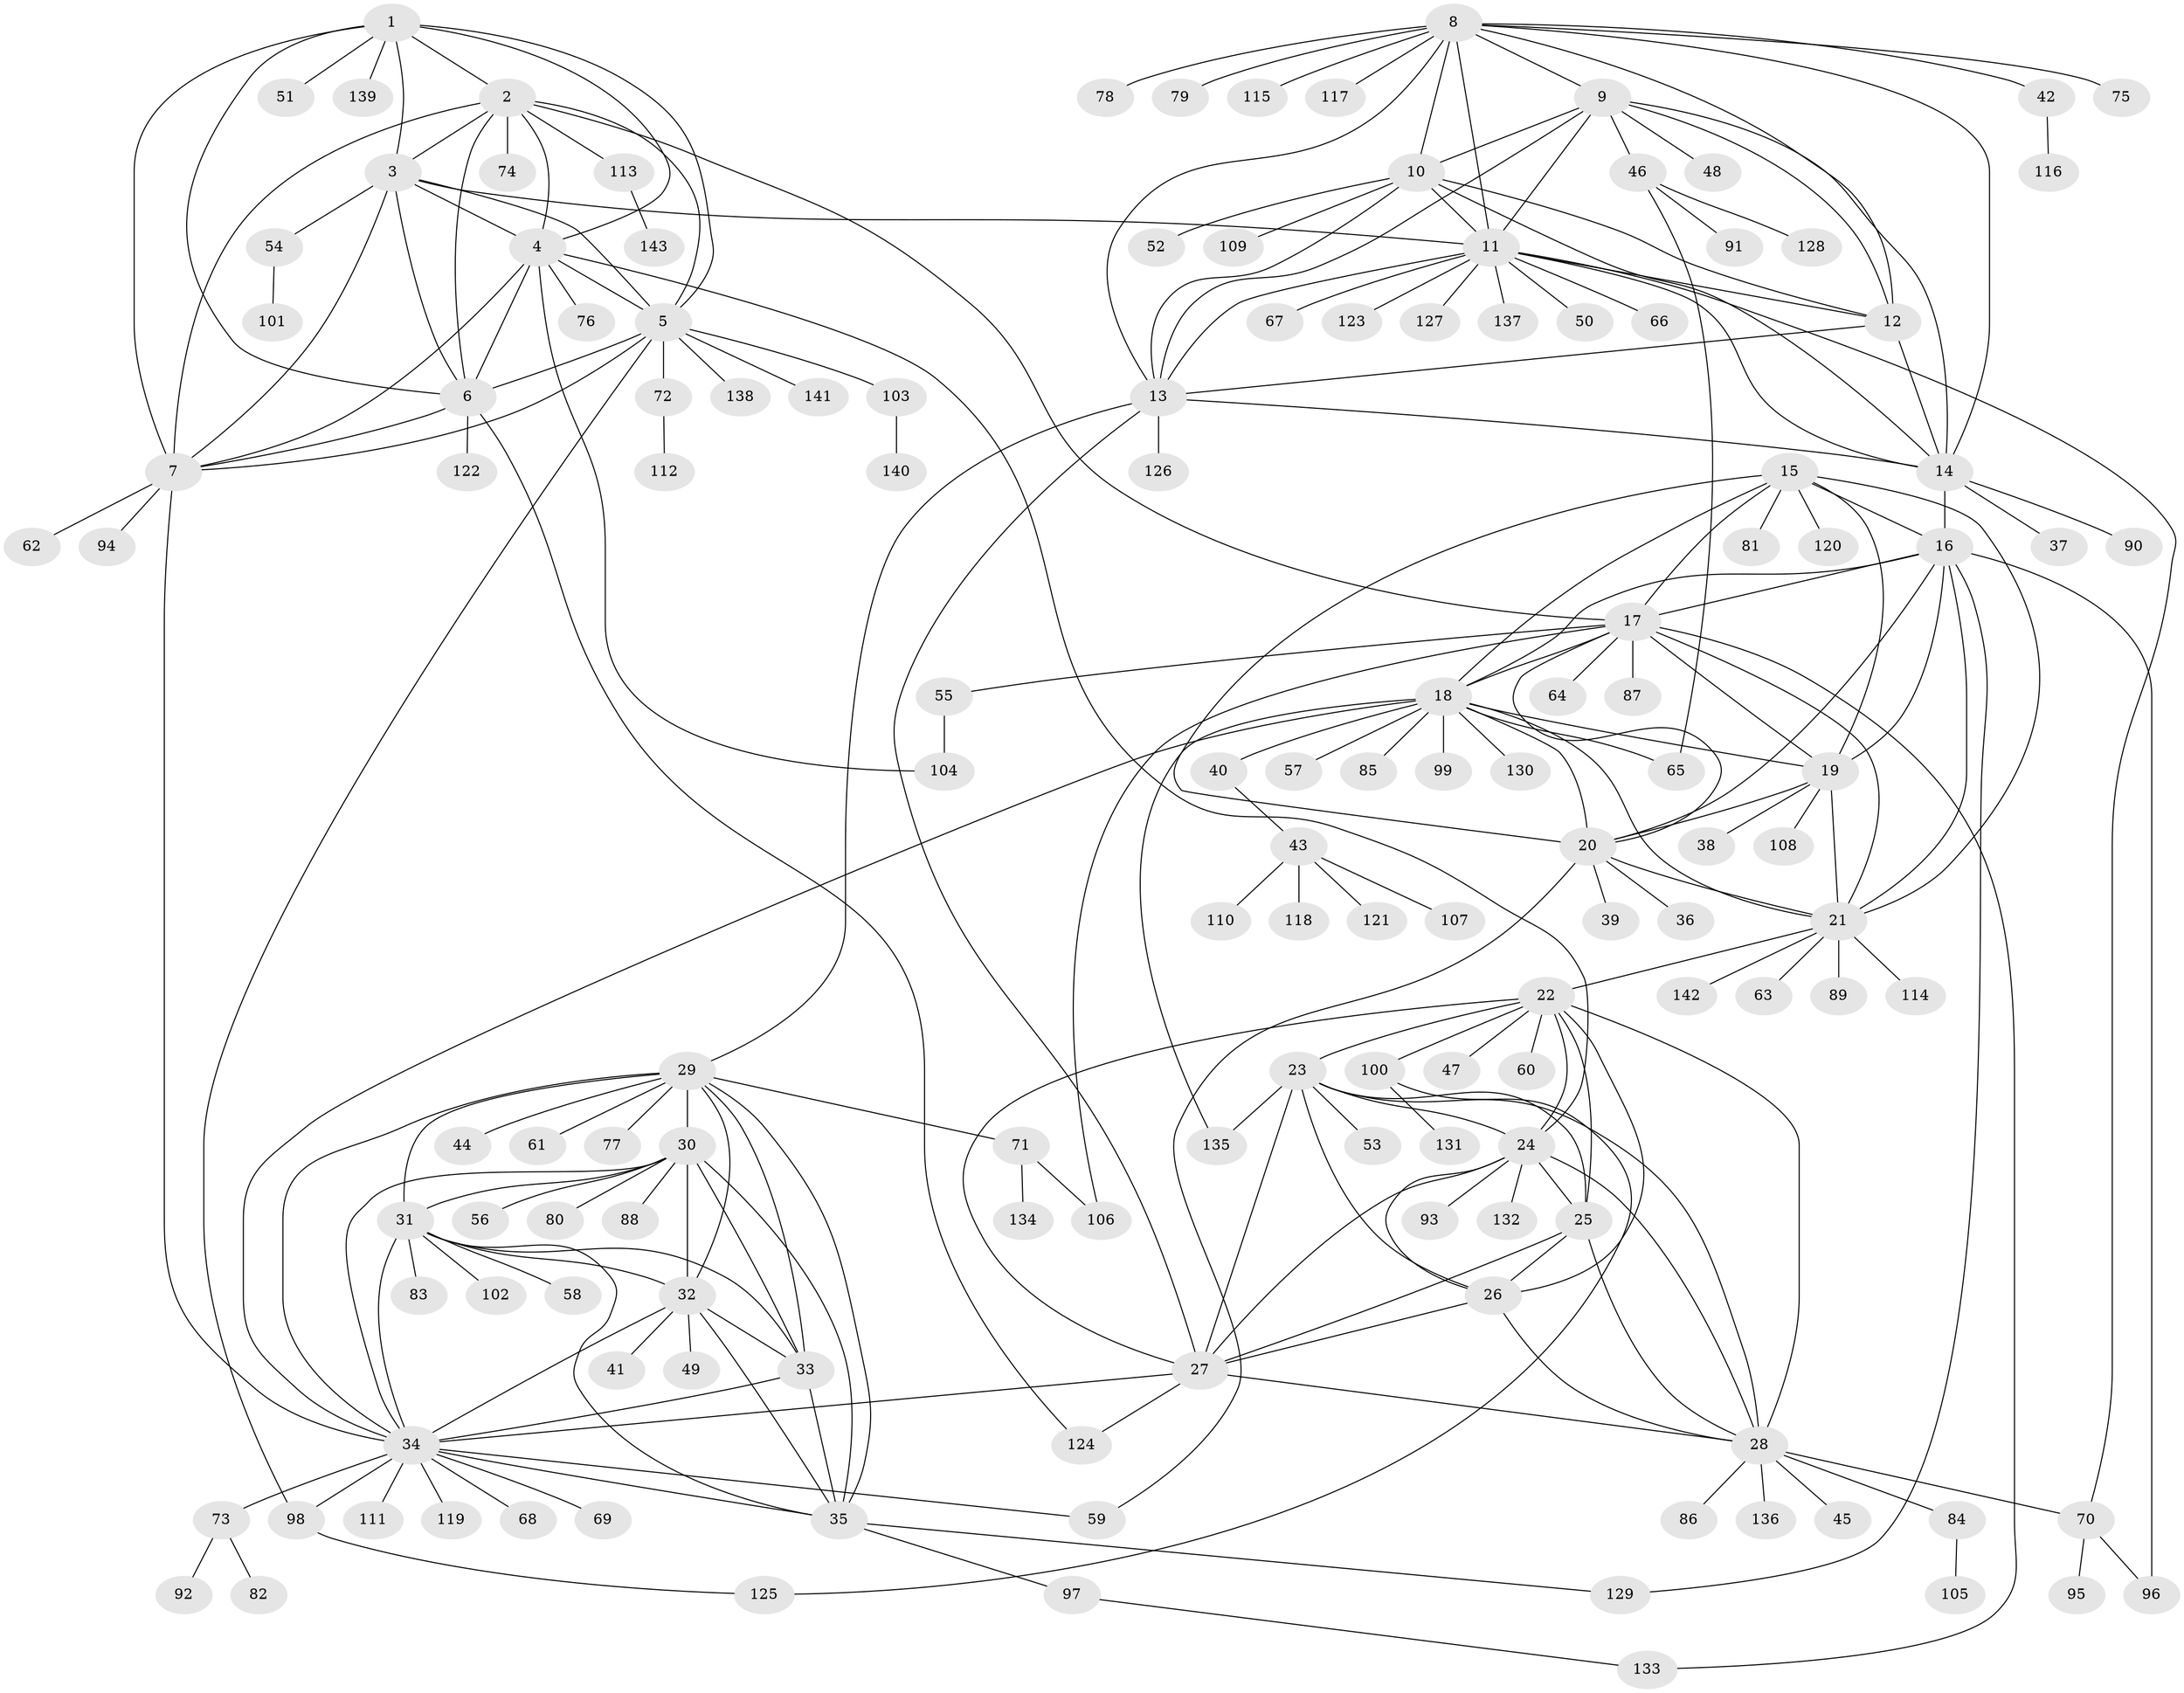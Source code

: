 // Generated by graph-tools (version 1.1) at 2025/37/03/09/25 02:37:30]
// undirected, 143 vertices, 235 edges
graph export_dot {
graph [start="1"]
  node [color=gray90,style=filled];
  1;
  2;
  3;
  4;
  5;
  6;
  7;
  8;
  9;
  10;
  11;
  12;
  13;
  14;
  15;
  16;
  17;
  18;
  19;
  20;
  21;
  22;
  23;
  24;
  25;
  26;
  27;
  28;
  29;
  30;
  31;
  32;
  33;
  34;
  35;
  36;
  37;
  38;
  39;
  40;
  41;
  42;
  43;
  44;
  45;
  46;
  47;
  48;
  49;
  50;
  51;
  52;
  53;
  54;
  55;
  56;
  57;
  58;
  59;
  60;
  61;
  62;
  63;
  64;
  65;
  66;
  67;
  68;
  69;
  70;
  71;
  72;
  73;
  74;
  75;
  76;
  77;
  78;
  79;
  80;
  81;
  82;
  83;
  84;
  85;
  86;
  87;
  88;
  89;
  90;
  91;
  92;
  93;
  94;
  95;
  96;
  97;
  98;
  99;
  100;
  101;
  102;
  103;
  104;
  105;
  106;
  107;
  108;
  109;
  110;
  111;
  112;
  113;
  114;
  115;
  116;
  117;
  118;
  119;
  120;
  121;
  122;
  123;
  124;
  125;
  126;
  127;
  128;
  129;
  130;
  131;
  132;
  133;
  134;
  135;
  136;
  137;
  138;
  139;
  140;
  141;
  142;
  143;
  1 -- 2;
  1 -- 3;
  1 -- 4;
  1 -- 5;
  1 -- 6;
  1 -- 7;
  1 -- 51;
  1 -- 139;
  2 -- 3;
  2 -- 4;
  2 -- 5;
  2 -- 6;
  2 -- 7;
  2 -- 17;
  2 -- 74;
  2 -- 113;
  3 -- 4;
  3 -- 5;
  3 -- 6;
  3 -- 7;
  3 -- 11;
  3 -- 54;
  4 -- 5;
  4 -- 6;
  4 -- 7;
  4 -- 24;
  4 -- 76;
  4 -- 104;
  5 -- 6;
  5 -- 7;
  5 -- 72;
  5 -- 98;
  5 -- 103;
  5 -- 138;
  5 -- 141;
  6 -- 7;
  6 -- 122;
  6 -- 124;
  7 -- 34;
  7 -- 62;
  7 -- 94;
  8 -- 9;
  8 -- 10;
  8 -- 11;
  8 -- 12;
  8 -- 13;
  8 -- 14;
  8 -- 42;
  8 -- 75;
  8 -- 78;
  8 -- 79;
  8 -- 115;
  8 -- 117;
  9 -- 10;
  9 -- 11;
  9 -- 12;
  9 -- 13;
  9 -- 14;
  9 -- 46;
  9 -- 48;
  10 -- 11;
  10 -- 12;
  10 -- 13;
  10 -- 14;
  10 -- 52;
  10 -- 109;
  11 -- 12;
  11 -- 13;
  11 -- 14;
  11 -- 50;
  11 -- 66;
  11 -- 67;
  11 -- 70;
  11 -- 123;
  11 -- 127;
  11 -- 137;
  12 -- 13;
  12 -- 14;
  13 -- 14;
  13 -- 27;
  13 -- 29;
  13 -- 126;
  14 -- 16;
  14 -- 37;
  14 -- 90;
  15 -- 16;
  15 -- 17;
  15 -- 18;
  15 -- 19;
  15 -- 20;
  15 -- 21;
  15 -- 81;
  15 -- 120;
  16 -- 17;
  16 -- 18;
  16 -- 19;
  16 -- 20;
  16 -- 21;
  16 -- 96;
  16 -- 129;
  17 -- 18;
  17 -- 19;
  17 -- 20;
  17 -- 21;
  17 -- 55;
  17 -- 64;
  17 -- 87;
  17 -- 106;
  17 -- 133;
  18 -- 19;
  18 -- 20;
  18 -- 21;
  18 -- 34;
  18 -- 40;
  18 -- 57;
  18 -- 65;
  18 -- 85;
  18 -- 99;
  18 -- 130;
  18 -- 135;
  19 -- 20;
  19 -- 21;
  19 -- 38;
  19 -- 108;
  20 -- 21;
  20 -- 36;
  20 -- 39;
  20 -- 59;
  21 -- 22;
  21 -- 63;
  21 -- 89;
  21 -- 114;
  21 -- 142;
  22 -- 23;
  22 -- 24;
  22 -- 25;
  22 -- 26;
  22 -- 27;
  22 -- 28;
  22 -- 47;
  22 -- 60;
  22 -- 100;
  23 -- 24;
  23 -- 25;
  23 -- 26;
  23 -- 27;
  23 -- 28;
  23 -- 53;
  23 -- 135;
  24 -- 25;
  24 -- 26;
  24 -- 27;
  24 -- 28;
  24 -- 93;
  24 -- 132;
  25 -- 26;
  25 -- 27;
  25 -- 28;
  26 -- 27;
  26 -- 28;
  27 -- 28;
  27 -- 34;
  27 -- 124;
  28 -- 45;
  28 -- 70;
  28 -- 84;
  28 -- 86;
  28 -- 136;
  29 -- 30;
  29 -- 31;
  29 -- 32;
  29 -- 33;
  29 -- 34;
  29 -- 35;
  29 -- 44;
  29 -- 61;
  29 -- 71;
  29 -- 77;
  30 -- 31;
  30 -- 32;
  30 -- 33;
  30 -- 34;
  30 -- 35;
  30 -- 56;
  30 -- 80;
  30 -- 88;
  31 -- 32;
  31 -- 33;
  31 -- 34;
  31 -- 35;
  31 -- 58;
  31 -- 83;
  31 -- 102;
  32 -- 33;
  32 -- 34;
  32 -- 35;
  32 -- 41;
  32 -- 49;
  33 -- 34;
  33 -- 35;
  34 -- 35;
  34 -- 59;
  34 -- 68;
  34 -- 69;
  34 -- 73;
  34 -- 98;
  34 -- 111;
  34 -- 119;
  35 -- 97;
  35 -- 129;
  40 -- 43;
  42 -- 116;
  43 -- 107;
  43 -- 110;
  43 -- 118;
  43 -- 121;
  46 -- 65;
  46 -- 91;
  46 -- 128;
  54 -- 101;
  55 -- 104;
  70 -- 95;
  70 -- 96;
  71 -- 106;
  71 -- 134;
  72 -- 112;
  73 -- 82;
  73 -- 92;
  84 -- 105;
  97 -- 133;
  98 -- 125;
  100 -- 125;
  100 -- 131;
  103 -- 140;
  113 -- 143;
}
